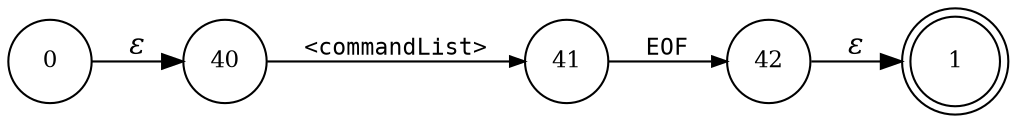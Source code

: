 digraph ATN {
rankdir=LR;
s1[fontsize=11, label="1", shape=doublecircle, fixedsize=true, width=.6];
s0[fontsize=11,label="0", shape=circle, fixedsize=true, width=.55, peripheries=1];
s40[fontsize=11,label="40", shape=circle, fixedsize=true, width=.55, peripheries=1];
s41[fontsize=11,label="41", shape=circle, fixedsize=true, width=.55, peripheries=1];
s42[fontsize=11,label="42", shape=circle, fixedsize=true, width=.55, peripheries=1];
s0 -> s40 [fontname="Times-Italic", label="&epsilon;"];
s40 -> s41 [fontsize=11, fontname="Courier", arrowsize=.7, label = "<commandList>", arrowhead = normal];
s41 -> s42 [fontsize=11, fontname="Courier", arrowsize=.7, label = "EOF", arrowhead = normal];
s42 -> s1 [fontname="Times-Italic", label="&epsilon;"];
}
